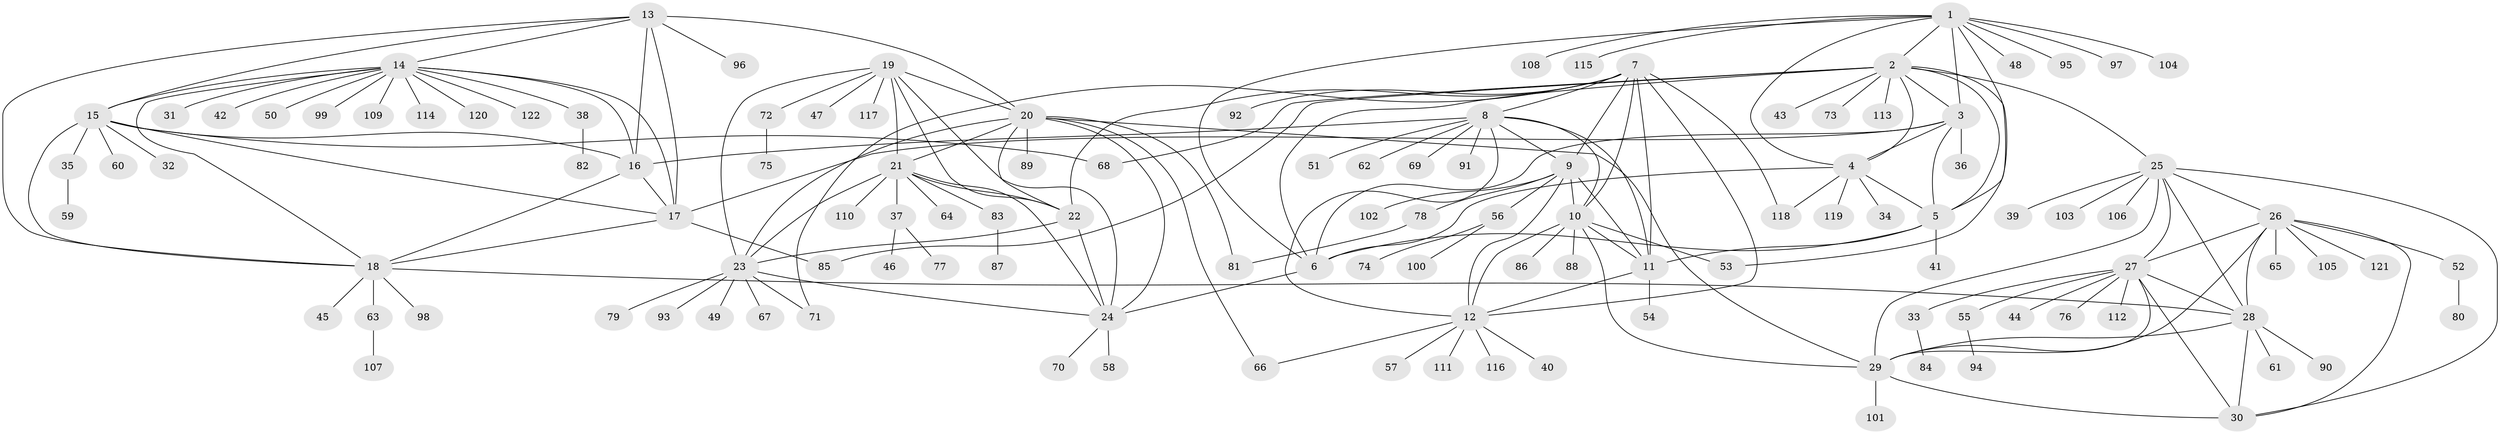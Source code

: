 // Generated by graph-tools (version 1.1) at 2025/11/02/27/25 16:11:36]
// undirected, 122 vertices, 184 edges
graph export_dot {
graph [start="1"]
  node [color=gray90,style=filled];
  1;
  2;
  3;
  4;
  5;
  6;
  7;
  8;
  9;
  10;
  11;
  12;
  13;
  14;
  15;
  16;
  17;
  18;
  19;
  20;
  21;
  22;
  23;
  24;
  25;
  26;
  27;
  28;
  29;
  30;
  31;
  32;
  33;
  34;
  35;
  36;
  37;
  38;
  39;
  40;
  41;
  42;
  43;
  44;
  45;
  46;
  47;
  48;
  49;
  50;
  51;
  52;
  53;
  54;
  55;
  56;
  57;
  58;
  59;
  60;
  61;
  62;
  63;
  64;
  65;
  66;
  67;
  68;
  69;
  70;
  71;
  72;
  73;
  74;
  75;
  76;
  77;
  78;
  79;
  80;
  81;
  82;
  83;
  84;
  85;
  86;
  87;
  88;
  89;
  90;
  91;
  92;
  93;
  94;
  95;
  96;
  97;
  98;
  99;
  100;
  101;
  102;
  103;
  104;
  105;
  106;
  107;
  108;
  109;
  110;
  111;
  112;
  113;
  114;
  115;
  116;
  117;
  118;
  119;
  120;
  121;
  122;
  1 -- 2;
  1 -- 3;
  1 -- 4;
  1 -- 5;
  1 -- 6;
  1 -- 48;
  1 -- 95;
  1 -- 97;
  1 -- 104;
  1 -- 108;
  1 -- 115;
  2 -- 3;
  2 -- 4;
  2 -- 5;
  2 -- 6;
  2 -- 25;
  2 -- 43;
  2 -- 53;
  2 -- 68;
  2 -- 73;
  2 -- 85;
  2 -- 113;
  3 -- 4;
  3 -- 5;
  3 -- 6;
  3 -- 17;
  3 -- 36;
  4 -- 5;
  4 -- 6;
  4 -- 34;
  4 -- 118;
  4 -- 119;
  5 -- 6;
  5 -- 11;
  5 -- 41;
  6 -- 24;
  7 -- 8;
  7 -- 9;
  7 -- 10;
  7 -- 11;
  7 -- 12;
  7 -- 22;
  7 -- 71;
  7 -- 92;
  7 -- 118;
  8 -- 9;
  8 -- 10;
  8 -- 11;
  8 -- 12;
  8 -- 16;
  8 -- 51;
  8 -- 62;
  8 -- 69;
  8 -- 91;
  9 -- 10;
  9 -- 11;
  9 -- 12;
  9 -- 56;
  9 -- 78;
  9 -- 102;
  10 -- 11;
  10 -- 12;
  10 -- 29;
  10 -- 53;
  10 -- 86;
  10 -- 88;
  11 -- 12;
  11 -- 54;
  12 -- 40;
  12 -- 57;
  12 -- 66;
  12 -- 111;
  12 -- 116;
  13 -- 14;
  13 -- 15;
  13 -- 16;
  13 -- 17;
  13 -- 18;
  13 -- 20;
  13 -- 96;
  14 -- 15;
  14 -- 16;
  14 -- 17;
  14 -- 18;
  14 -- 31;
  14 -- 38;
  14 -- 42;
  14 -- 50;
  14 -- 99;
  14 -- 109;
  14 -- 114;
  14 -- 120;
  14 -- 122;
  15 -- 16;
  15 -- 17;
  15 -- 18;
  15 -- 32;
  15 -- 35;
  15 -- 60;
  15 -- 68;
  16 -- 17;
  16 -- 18;
  17 -- 18;
  17 -- 85;
  18 -- 28;
  18 -- 45;
  18 -- 63;
  18 -- 98;
  19 -- 20;
  19 -- 21;
  19 -- 22;
  19 -- 23;
  19 -- 24;
  19 -- 47;
  19 -- 72;
  19 -- 117;
  20 -- 21;
  20 -- 22;
  20 -- 23;
  20 -- 24;
  20 -- 29;
  20 -- 66;
  20 -- 81;
  20 -- 89;
  21 -- 22;
  21 -- 23;
  21 -- 24;
  21 -- 37;
  21 -- 64;
  21 -- 83;
  21 -- 110;
  22 -- 23;
  22 -- 24;
  23 -- 24;
  23 -- 49;
  23 -- 67;
  23 -- 71;
  23 -- 79;
  23 -- 93;
  24 -- 58;
  24 -- 70;
  25 -- 26;
  25 -- 27;
  25 -- 28;
  25 -- 29;
  25 -- 30;
  25 -- 39;
  25 -- 103;
  25 -- 106;
  26 -- 27;
  26 -- 28;
  26 -- 29;
  26 -- 30;
  26 -- 52;
  26 -- 65;
  26 -- 105;
  26 -- 121;
  27 -- 28;
  27 -- 29;
  27 -- 30;
  27 -- 33;
  27 -- 44;
  27 -- 55;
  27 -- 76;
  27 -- 112;
  28 -- 29;
  28 -- 30;
  28 -- 61;
  28 -- 90;
  29 -- 30;
  29 -- 101;
  33 -- 84;
  35 -- 59;
  37 -- 46;
  37 -- 77;
  38 -- 82;
  52 -- 80;
  55 -- 94;
  56 -- 74;
  56 -- 100;
  63 -- 107;
  72 -- 75;
  78 -- 81;
  83 -- 87;
}
